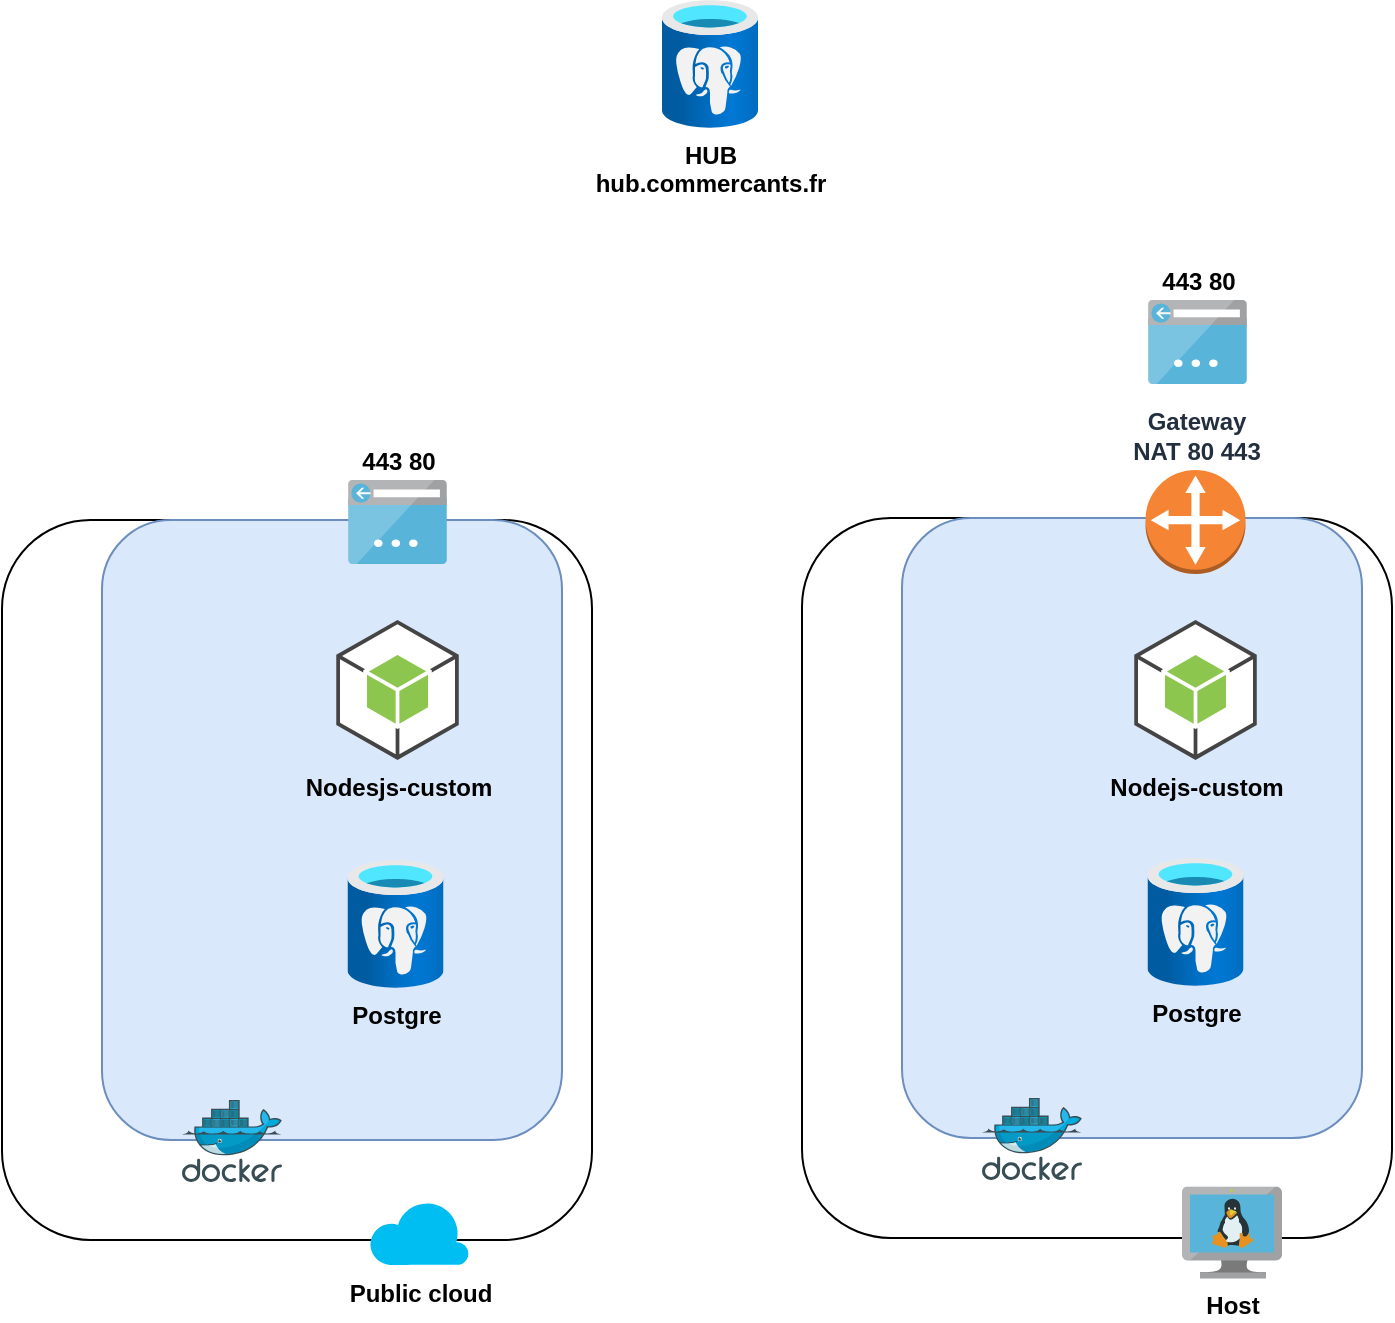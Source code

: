 <mxfile version="20.8.16" type="device"><diagram id="b5q2mucZiFPO_C21B6_V" name="Page-1"><mxGraphModel dx="1114" dy="1073" grid="1" gridSize="10" guides="1" tooltips="1" connect="1" arrows="1" fold="1" page="1" pageScale="1" pageWidth="827" pageHeight="1169" math="0" shadow="0"><root><mxCell id="0"/><mxCell id="1" parent="0"/><mxCell id="PcN6OkU42NpO9XikYmBu-9" value="" style="rounded=1;whiteSpace=wrap;html=1;" parent="1" vertex="1"><mxGeometry x="70" y="290" width="295" height="360" as="geometry"/></mxCell><mxCell id="PcN6OkU42NpO9XikYmBu-1" value="&lt;b&gt;HUB&lt;br&gt;hub.commercants.fr&lt;br&gt;&lt;/b&gt;" style="aspect=fixed;html=1;points=[];align=center;image;fontSize=12;image=img/lib/azure2/databases/Azure_Database_PostgreSQL_Server.svg;labelBackgroundColor=none;" parent="1" vertex="1"><mxGeometry x="400" y="30" width="48" height="64" as="geometry"/></mxCell><mxCell id="PcN6OkU42NpO9XikYmBu-2" value="" style="rounded=1;whiteSpace=wrap;html=1;fillColor=#dae8fc;strokeColor=#6c8ebf;" parent="1" vertex="1"><mxGeometry x="120" y="290" width="230" height="310" as="geometry"/></mxCell><mxCell id="PcN6OkU42NpO9XikYmBu-3" value="" style="sketch=0;aspect=fixed;html=1;points=[];align=center;image;fontSize=12;image=img/lib/mscae/Docker.svg;" parent="1" vertex="1"><mxGeometry x="160" y="580" width="50" height="41" as="geometry"/></mxCell><mxCell id="PcN6OkU42NpO9XikYmBu-4" value="&lt;b&gt;Nodesjs-custom&lt;/b&gt;" style="outlineConnect=0;dashed=0;verticalLabelPosition=bottom;verticalAlign=top;align=center;html=1;shape=mxgraph.aws3.android;fillColor=#8CC64F;gradientColor=none;" parent="1" vertex="1"><mxGeometry x="237.13" y="340" width="61.25" height="70" as="geometry"/></mxCell><mxCell id="PcN6OkU42NpO9XikYmBu-5" value="&lt;b&gt;Postgre&lt;br&gt;&lt;/b&gt;" style="aspect=fixed;html=1;points=[];align=center;image;fontSize=12;image=img/lib/azure2/databases/Azure_Database_PostgreSQL_Server.svg;labelBackgroundColor=none;" parent="1" vertex="1"><mxGeometry x="242.75" y="460" width="48" height="64" as="geometry"/></mxCell><mxCell id="PcN6OkU42NpO9XikYmBu-8" value="&lt;b&gt;443 80&lt;/b&gt;" style="sketch=0;aspect=fixed;html=1;points=[];align=center;image;fontSize=12;image=img/lib/mscae/App_Service_IPAddress.svg;labelPosition=center;verticalLabelPosition=top;verticalAlign=bottom;labelBackgroundColor=none;" parent="1" vertex="1"><mxGeometry x="242.75" y="270" width="50" height="42" as="geometry"/></mxCell><mxCell id="PcN6OkU42NpO9XikYmBu-10" value="&lt;b&gt;Public cloud&lt;/b&gt;" style="verticalLabelPosition=bottom;html=1;verticalAlign=top;align=center;strokeColor=none;fillColor=#00BEF2;shape=mxgraph.azure.cloud;" parent="1" vertex="1"><mxGeometry x="253.5" y="630" width="50" height="32.5" as="geometry"/></mxCell><mxCell id="PcN6OkU42NpO9XikYmBu-11" style="edgeStyle=orthogonalEdgeStyle;rounded=0;orthogonalLoop=1;jettySize=auto;html=1;exitX=0.5;exitY=1;exitDx=0;exitDy=0;exitPerimeter=0;" parent="1" source="PcN6OkU42NpO9XikYmBu-10" target="PcN6OkU42NpO9XikYmBu-10" edge="1"><mxGeometry relative="1" as="geometry"/></mxCell><mxCell id="PcN6OkU42NpO9XikYmBu-13" value="" style="rounded=1;whiteSpace=wrap;html=1;" parent="1" vertex="1"><mxGeometry x="470" y="289" width="295" height="360" as="geometry"/></mxCell><mxCell id="PcN6OkU42NpO9XikYmBu-14" value="" style="rounded=1;whiteSpace=wrap;html=1;fillColor=#dae8fc;strokeColor=#6c8ebf;" parent="1" vertex="1"><mxGeometry x="520" y="289" width="230" height="310" as="geometry"/></mxCell><mxCell id="PcN6OkU42NpO9XikYmBu-15" value="" style="sketch=0;aspect=fixed;html=1;points=[];align=center;image;fontSize=12;image=img/lib/mscae/Docker.svg;" parent="1" vertex="1"><mxGeometry x="560" y="579" width="50" height="41" as="geometry"/></mxCell><mxCell id="PcN6OkU42NpO9XikYmBu-17" value="&lt;b&gt;Postgre&lt;br&gt;&lt;/b&gt;" style="aspect=fixed;html=1;points=[];align=center;image;fontSize=12;image=img/lib/azure2/databases/Azure_Database_PostgreSQL_Server.svg;labelBackgroundColor=none;" parent="1" vertex="1"><mxGeometry x="642.75" y="459" width="48" height="64" as="geometry"/></mxCell><mxCell id="PcN6OkU42NpO9XikYmBu-18" value="&lt;b&gt;443 80&lt;/b&gt;" style="sketch=0;aspect=fixed;html=1;points=[];align=center;image;fontSize=12;image=img/lib/mscae/App_Service_IPAddress.svg;labelPosition=center;verticalLabelPosition=top;verticalAlign=bottom;labelBackgroundColor=none;" parent="1" vertex="1"><mxGeometry x="642.75" y="180" width="50" height="42" as="geometry"/></mxCell><mxCell id="PcN6OkU42NpO9XikYmBu-20" style="edgeStyle=orthogonalEdgeStyle;rounded=0;orthogonalLoop=1;jettySize=auto;html=1;exitX=0.5;exitY=1;exitDx=0;exitDy=0;exitPerimeter=0;" parent="1" edge="1"><mxGeometry relative="1" as="geometry"><mxPoint x="678.5" y="661.5" as="sourcePoint"/><mxPoint x="678.5" y="661.5" as="targetPoint"/></mxGeometry></mxCell><mxCell id="PcN6OkU42NpO9XikYmBu-22" value="&lt;b&gt;Host&lt;/b&gt;" style="sketch=0;aspect=fixed;html=1;points=[];align=center;image;fontSize=12;image=img/lib/mscae/VM_Linux.svg;labelBackgroundColor=#ffffff;" parent="1" vertex="1"><mxGeometry x="660" y="623.25" width="50" height="46" as="geometry"/></mxCell><mxCell id="PcN6OkU42NpO9XikYmBu-24" value="&lt;b style=&quot;border-color: var(--border-color); color: rgb(35, 47, 62);&quot;&gt;Gateway&lt;br style=&quot;border-color: var(--border-color);&quot;&gt;NAT 80 443&lt;/b&gt;" style="outlineConnect=0;dashed=0;verticalLabelPosition=top;verticalAlign=bottom;align=center;html=1;shape=mxgraph.aws3.customer_gateway;fillColor=#F58534;gradientColor=none;labelBackgroundColor=none;labelPosition=center;" parent="1" vertex="1"><mxGeometry x="641.76" y="265" width="50" height="52" as="geometry"/></mxCell><mxCell id="PcN6OkU42NpO9XikYmBu-29" value="&lt;b&gt;Nodejs-custom&lt;/b&gt;" style="outlineConnect=0;dashed=0;verticalLabelPosition=bottom;verticalAlign=top;align=center;html=1;shape=mxgraph.aws3.android;fillColor=#8CC64F;gradientColor=none;" parent="1" vertex="1"><mxGeometry x="636.13" y="340" width="61.25" height="70" as="geometry"/></mxCell></root></mxGraphModel></diagram></mxfile>